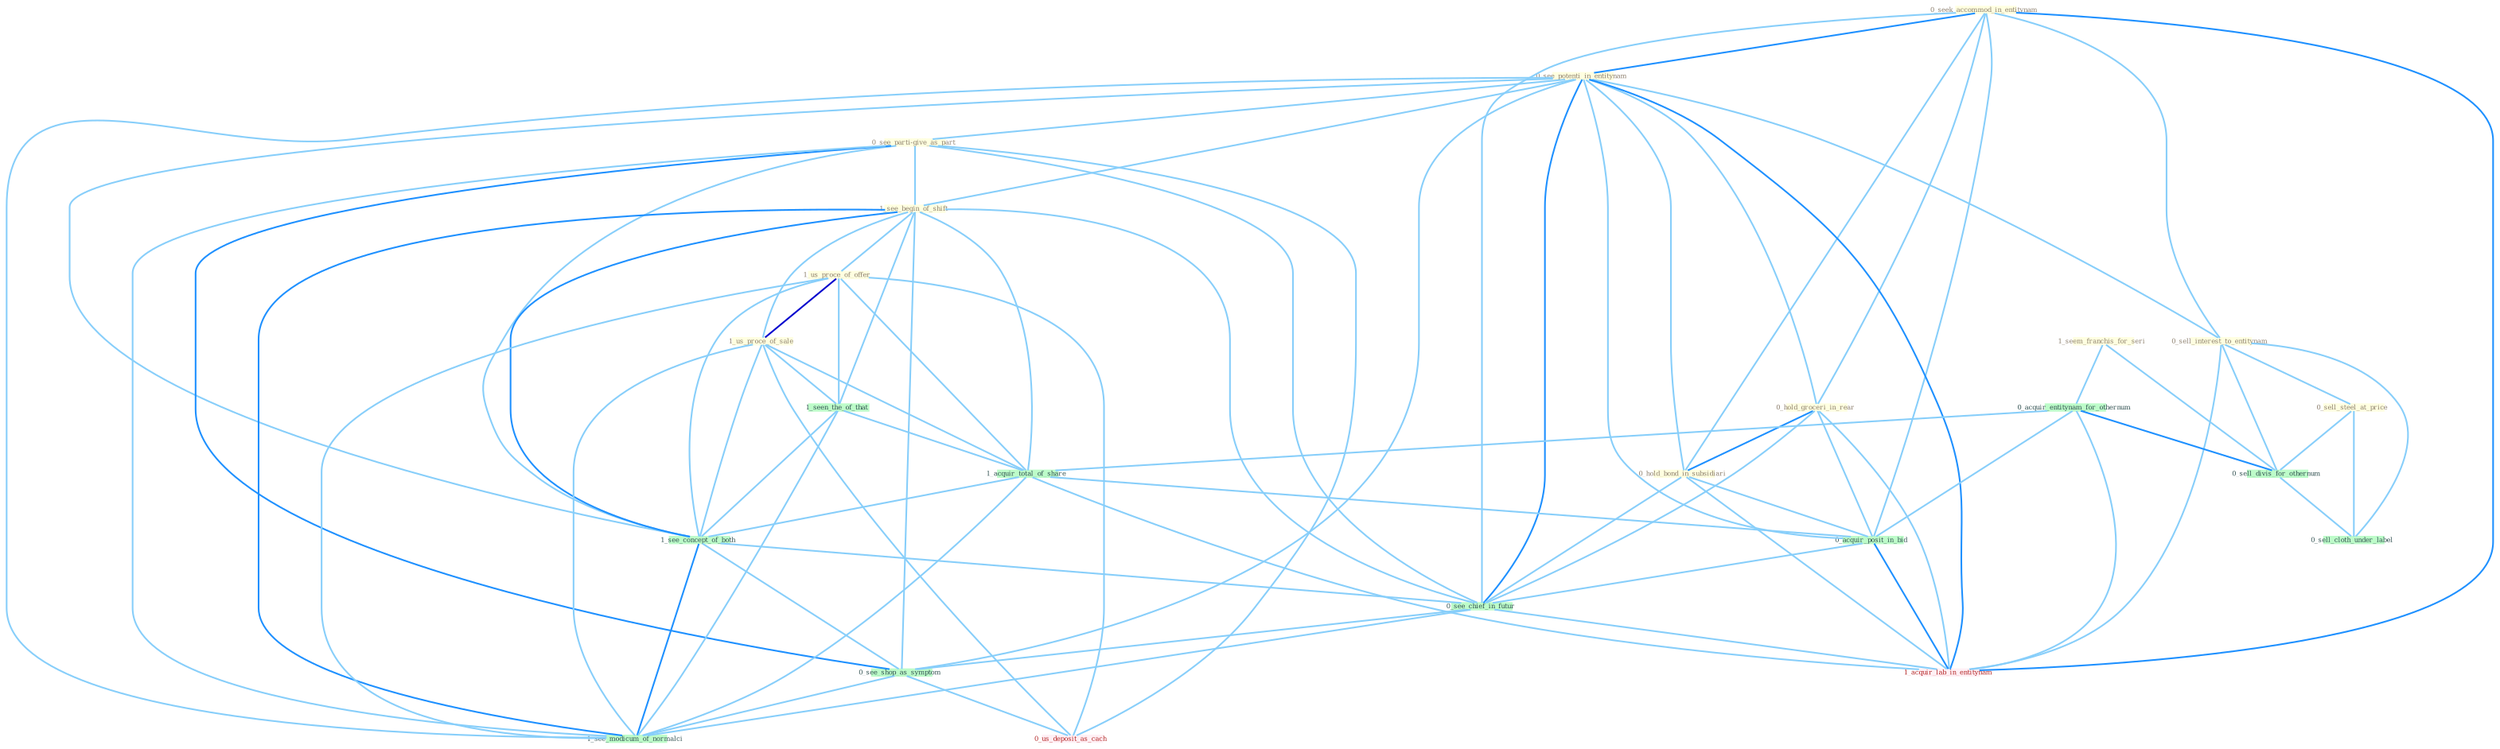 Graph G{ 
    node
    [shape=polygon,style=filled,width=.5,height=.06,color="#BDFCC9",fixedsize=true,fontsize=4,
    fontcolor="#2f4f4f"];
    {node
    [color="#ffffe0", fontcolor="#8b7d6b"] "0_seek_accommod_in_entitynam " "0_see_potenti_in_entitynam " "0_see_parti-give_as_part " "0_hold_groceri_in_rear " "1_see_begin_of_shift " "1_us_proce_of_offer " "0_hold_bond_in_subsidiari " "1_us_proce_of_sale " "1_seem_franchis_for_seri " "0_sell_interest_to_entitynam " "0_sell_steel_at_price "}
{node [color="#fff0f5", fontcolor="#b22222"] "1_acquir_lab_in_entitynam " "0_us_deposit_as_cach "}
edge [color="#B0E2FF"];

	"0_seek_accommod_in_entitynam " -- "0_see_potenti_in_entitynam " [w="2", color="#1e90ff" , len=0.8];
	"0_seek_accommod_in_entitynam " -- "0_hold_groceri_in_rear " [w="1", color="#87cefa" ];
	"0_seek_accommod_in_entitynam " -- "0_hold_bond_in_subsidiari " [w="1", color="#87cefa" ];
	"0_seek_accommod_in_entitynam " -- "0_sell_interest_to_entitynam " [w="1", color="#87cefa" ];
	"0_seek_accommod_in_entitynam " -- "0_acquir_posit_in_bid " [w="1", color="#87cefa" ];
	"0_seek_accommod_in_entitynam " -- "0_see_chief_in_futur " [w="1", color="#87cefa" ];
	"0_seek_accommod_in_entitynam " -- "1_acquir_lab_in_entitynam " [w="2", color="#1e90ff" , len=0.8];
	"0_see_potenti_in_entitynam " -- "0_see_parti-give_as_part " [w="1", color="#87cefa" ];
	"0_see_potenti_in_entitynam " -- "0_hold_groceri_in_rear " [w="1", color="#87cefa" ];
	"0_see_potenti_in_entitynam " -- "1_see_begin_of_shift " [w="1", color="#87cefa" ];
	"0_see_potenti_in_entitynam " -- "0_hold_bond_in_subsidiari " [w="1", color="#87cefa" ];
	"0_see_potenti_in_entitynam " -- "0_sell_interest_to_entitynam " [w="1", color="#87cefa" ];
	"0_see_potenti_in_entitynam " -- "0_acquir_posit_in_bid " [w="1", color="#87cefa" ];
	"0_see_potenti_in_entitynam " -- "1_see_concept_of_both " [w="1", color="#87cefa" ];
	"0_see_potenti_in_entitynam " -- "0_see_chief_in_futur " [w="2", color="#1e90ff" , len=0.8];
	"0_see_potenti_in_entitynam " -- "0_see_shop_as_symptom " [w="1", color="#87cefa" ];
	"0_see_potenti_in_entitynam " -- "1_acquir_lab_in_entitynam " [w="2", color="#1e90ff" , len=0.8];
	"0_see_potenti_in_entitynam " -- "1_see_modicum_of_normalci " [w="1", color="#87cefa" ];
	"0_see_parti-give_as_part " -- "1_see_begin_of_shift " [w="1", color="#87cefa" ];
	"0_see_parti-give_as_part " -- "1_see_concept_of_both " [w="1", color="#87cefa" ];
	"0_see_parti-give_as_part " -- "0_see_chief_in_futur " [w="1", color="#87cefa" ];
	"0_see_parti-give_as_part " -- "0_see_shop_as_symptom " [w="2", color="#1e90ff" , len=0.8];
	"0_see_parti-give_as_part " -- "0_us_deposit_as_cach " [w="1", color="#87cefa" ];
	"0_see_parti-give_as_part " -- "1_see_modicum_of_normalci " [w="1", color="#87cefa" ];
	"0_hold_groceri_in_rear " -- "0_hold_bond_in_subsidiari " [w="2", color="#1e90ff" , len=0.8];
	"0_hold_groceri_in_rear " -- "0_acquir_posit_in_bid " [w="1", color="#87cefa" ];
	"0_hold_groceri_in_rear " -- "0_see_chief_in_futur " [w="1", color="#87cefa" ];
	"0_hold_groceri_in_rear " -- "1_acquir_lab_in_entitynam " [w="1", color="#87cefa" ];
	"1_see_begin_of_shift " -- "1_us_proce_of_offer " [w="1", color="#87cefa" ];
	"1_see_begin_of_shift " -- "1_us_proce_of_sale " [w="1", color="#87cefa" ];
	"1_see_begin_of_shift " -- "1_seen_the_of_that " [w="1", color="#87cefa" ];
	"1_see_begin_of_shift " -- "1_acquir_total_of_share " [w="1", color="#87cefa" ];
	"1_see_begin_of_shift " -- "1_see_concept_of_both " [w="2", color="#1e90ff" , len=0.8];
	"1_see_begin_of_shift " -- "0_see_chief_in_futur " [w="1", color="#87cefa" ];
	"1_see_begin_of_shift " -- "0_see_shop_as_symptom " [w="1", color="#87cefa" ];
	"1_see_begin_of_shift " -- "1_see_modicum_of_normalci " [w="2", color="#1e90ff" , len=0.8];
	"1_us_proce_of_offer " -- "1_us_proce_of_sale " [w="3", color="#0000cd" , len=0.6];
	"1_us_proce_of_offer " -- "1_seen_the_of_that " [w="1", color="#87cefa" ];
	"1_us_proce_of_offer " -- "1_acquir_total_of_share " [w="1", color="#87cefa" ];
	"1_us_proce_of_offer " -- "1_see_concept_of_both " [w="1", color="#87cefa" ];
	"1_us_proce_of_offer " -- "0_us_deposit_as_cach " [w="1", color="#87cefa" ];
	"1_us_proce_of_offer " -- "1_see_modicum_of_normalci " [w="1", color="#87cefa" ];
	"0_hold_bond_in_subsidiari " -- "0_acquir_posit_in_bid " [w="1", color="#87cefa" ];
	"0_hold_bond_in_subsidiari " -- "0_see_chief_in_futur " [w="1", color="#87cefa" ];
	"0_hold_bond_in_subsidiari " -- "1_acquir_lab_in_entitynam " [w="1", color="#87cefa" ];
	"1_us_proce_of_sale " -- "1_seen_the_of_that " [w="1", color="#87cefa" ];
	"1_us_proce_of_sale " -- "1_acquir_total_of_share " [w="1", color="#87cefa" ];
	"1_us_proce_of_sale " -- "1_see_concept_of_both " [w="1", color="#87cefa" ];
	"1_us_proce_of_sale " -- "0_us_deposit_as_cach " [w="1", color="#87cefa" ];
	"1_us_proce_of_sale " -- "1_see_modicum_of_normalci " [w="1", color="#87cefa" ];
	"1_seem_franchis_for_seri " -- "0_acquir_entitynam_for_othernum " [w="1", color="#87cefa" ];
	"1_seem_franchis_for_seri " -- "0_sell_divis_for_othernum " [w="1", color="#87cefa" ];
	"0_sell_interest_to_entitynam " -- "0_sell_steel_at_price " [w="1", color="#87cefa" ];
	"0_sell_interest_to_entitynam " -- "0_sell_divis_for_othernum " [w="1", color="#87cefa" ];
	"0_sell_interest_to_entitynam " -- "0_sell_cloth_under_label " [w="1", color="#87cefa" ];
	"0_sell_interest_to_entitynam " -- "1_acquir_lab_in_entitynam " [w="1", color="#87cefa" ];
	"0_sell_steel_at_price " -- "0_sell_divis_for_othernum " [w="1", color="#87cefa" ];
	"0_sell_steel_at_price " -- "0_sell_cloth_under_label " [w="1", color="#87cefa" ];
	"0_acquir_entitynam_for_othernum " -- "0_sell_divis_for_othernum " [w="2", color="#1e90ff" , len=0.8];
	"0_acquir_entitynam_for_othernum " -- "1_acquir_total_of_share " [w="1", color="#87cefa" ];
	"0_acquir_entitynam_for_othernum " -- "0_acquir_posit_in_bid " [w="1", color="#87cefa" ];
	"0_acquir_entitynam_for_othernum " -- "1_acquir_lab_in_entitynam " [w="1", color="#87cefa" ];
	"1_seen_the_of_that " -- "1_acquir_total_of_share " [w="1", color="#87cefa" ];
	"1_seen_the_of_that " -- "1_see_concept_of_both " [w="1", color="#87cefa" ];
	"1_seen_the_of_that " -- "1_see_modicum_of_normalci " [w="1", color="#87cefa" ];
	"0_sell_divis_for_othernum " -- "0_sell_cloth_under_label " [w="1", color="#87cefa" ];
	"1_acquir_total_of_share " -- "0_acquir_posit_in_bid " [w="1", color="#87cefa" ];
	"1_acquir_total_of_share " -- "1_see_concept_of_both " [w="1", color="#87cefa" ];
	"1_acquir_total_of_share " -- "1_acquir_lab_in_entitynam " [w="1", color="#87cefa" ];
	"1_acquir_total_of_share " -- "1_see_modicum_of_normalci " [w="1", color="#87cefa" ];
	"0_acquir_posit_in_bid " -- "0_see_chief_in_futur " [w="1", color="#87cefa" ];
	"0_acquir_posit_in_bid " -- "1_acquir_lab_in_entitynam " [w="2", color="#1e90ff" , len=0.8];
	"1_see_concept_of_both " -- "0_see_chief_in_futur " [w="1", color="#87cefa" ];
	"1_see_concept_of_both " -- "0_see_shop_as_symptom " [w="1", color="#87cefa" ];
	"1_see_concept_of_both " -- "1_see_modicum_of_normalci " [w="2", color="#1e90ff" , len=0.8];
	"0_see_chief_in_futur " -- "0_see_shop_as_symptom " [w="1", color="#87cefa" ];
	"0_see_chief_in_futur " -- "1_acquir_lab_in_entitynam " [w="1", color="#87cefa" ];
	"0_see_chief_in_futur " -- "1_see_modicum_of_normalci " [w="1", color="#87cefa" ];
	"0_see_shop_as_symptom " -- "0_us_deposit_as_cach " [w="1", color="#87cefa" ];
	"0_see_shop_as_symptom " -- "1_see_modicum_of_normalci " [w="1", color="#87cefa" ];
}